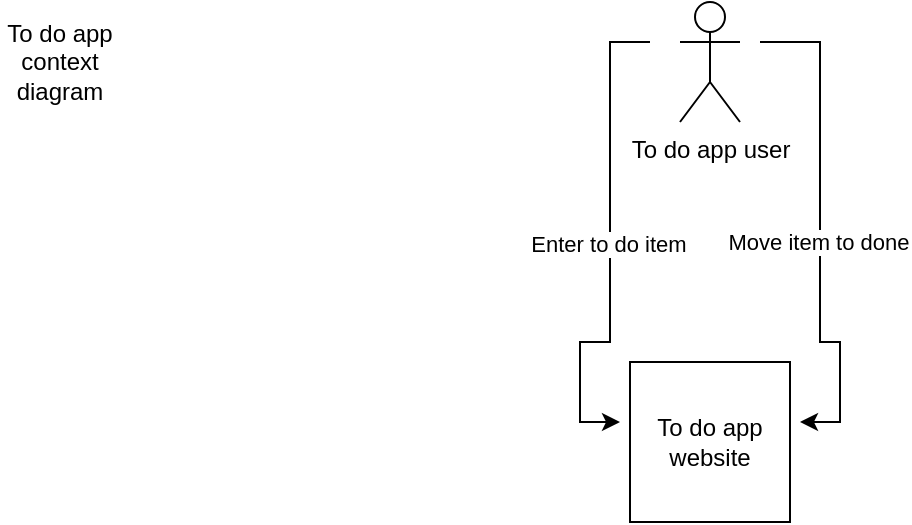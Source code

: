 <mxfile version="24.4.0" type="device">
  <diagram name="Page-1" id="xt6xHNcL7z4KURGqLkEG">
    <mxGraphModel dx="1097" dy="607" grid="1" gridSize="10" guides="1" tooltips="1" connect="1" arrows="1" fold="1" page="1" pageScale="1" pageWidth="850" pageHeight="1100" math="0" shadow="0">
      <root>
        <mxCell id="0" />
        <mxCell id="1" parent="0" />
        <mxCell id="BNa6ydWloFbnuha4gCGV-3" style="edgeStyle=orthogonalEdgeStyle;rounded=0;orthogonalLoop=1;jettySize=auto;html=1;" edge="1" parent="1">
          <mxGeometry relative="1" as="geometry">
            <mxPoint x="385" y="50.003" as="sourcePoint" />
            <mxPoint x="370" y="240" as="targetPoint" />
            <Array as="points">
              <mxPoint x="365" y="50" />
              <mxPoint x="365" y="200" />
              <mxPoint x="350" y="200" />
              <mxPoint x="350" y="240" />
            </Array>
          </mxGeometry>
        </mxCell>
        <mxCell id="BNa6ydWloFbnuha4gCGV-4" value="Enter to do item" style="edgeLabel;html=1;align=center;verticalAlign=middle;resizable=0;points=[];" vertex="1" connectable="0" parent="BNa6ydWloFbnuha4gCGV-3">
          <mxGeometry x="-0.011" y="-1" relative="1" as="geometry">
            <mxPoint as="offset" />
          </mxGeometry>
        </mxCell>
        <mxCell id="BNa6ydWloFbnuha4gCGV-5" style="edgeStyle=orthogonalEdgeStyle;rounded=0;orthogonalLoop=1;jettySize=auto;html=1;" edge="1" parent="1">
          <mxGeometry relative="1" as="geometry">
            <mxPoint x="440" y="50" as="sourcePoint" />
            <mxPoint x="460" y="240" as="targetPoint" />
            <Array as="points">
              <mxPoint x="470" y="50" />
              <mxPoint x="470" y="200" />
              <mxPoint x="480" y="200" />
              <mxPoint x="480" y="240" />
            </Array>
          </mxGeometry>
        </mxCell>
        <mxCell id="BNa6ydWloFbnuha4gCGV-6" value="Move item to done" style="edgeLabel;html=1;align=center;verticalAlign=middle;resizable=0;points=[];" vertex="1" connectable="0" parent="BNa6ydWloFbnuha4gCGV-5">
          <mxGeometry x="0.016" y="-1" relative="1" as="geometry">
            <mxPoint y="3" as="offset" />
          </mxGeometry>
        </mxCell>
        <mxCell id="BNa6ydWloFbnuha4gCGV-1" value="To do app user" style="shape=umlActor;verticalLabelPosition=bottom;verticalAlign=top;html=1;outlineConnect=0;" vertex="1" parent="1">
          <mxGeometry x="400" y="30" width="30" height="60" as="geometry" />
        </mxCell>
        <mxCell id="BNa6ydWloFbnuha4gCGV-2" value="To do app website" style="whiteSpace=wrap;html=1;aspect=fixed;" vertex="1" parent="1">
          <mxGeometry x="375" y="210" width="80" height="80" as="geometry" />
        </mxCell>
        <mxCell id="BNa6ydWloFbnuha4gCGV-7" value="To do app context diagram" style="text;html=1;align=center;verticalAlign=middle;whiteSpace=wrap;rounded=0;" vertex="1" parent="1">
          <mxGeometry x="60" y="45" width="60" height="30" as="geometry" />
        </mxCell>
      </root>
    </mxGraphModel>
  </diagram>
</mxfile>
